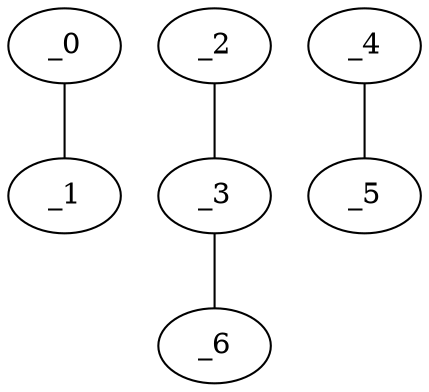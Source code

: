 graph HP1_0113 {
	_0	 [x="1.02822",
		y="2.83878"];
	_1	 [x="0.88668",
		y="0.749528"];
	_0 -- _1;
	_2	 [x="1.96893",
		y="0.639043"];
	_3	 [x="2.05",
		y="2.86"];
	_2 -- _3;
	_6	 [x="0.317648",
		y="2.25648"];
	_3 -- _6;
	_4	 [x="0.817327",
		y="1.65583"];
	_5	 [x="2.32918",
		y="1.70921"];
	_4 -- _5;
}

